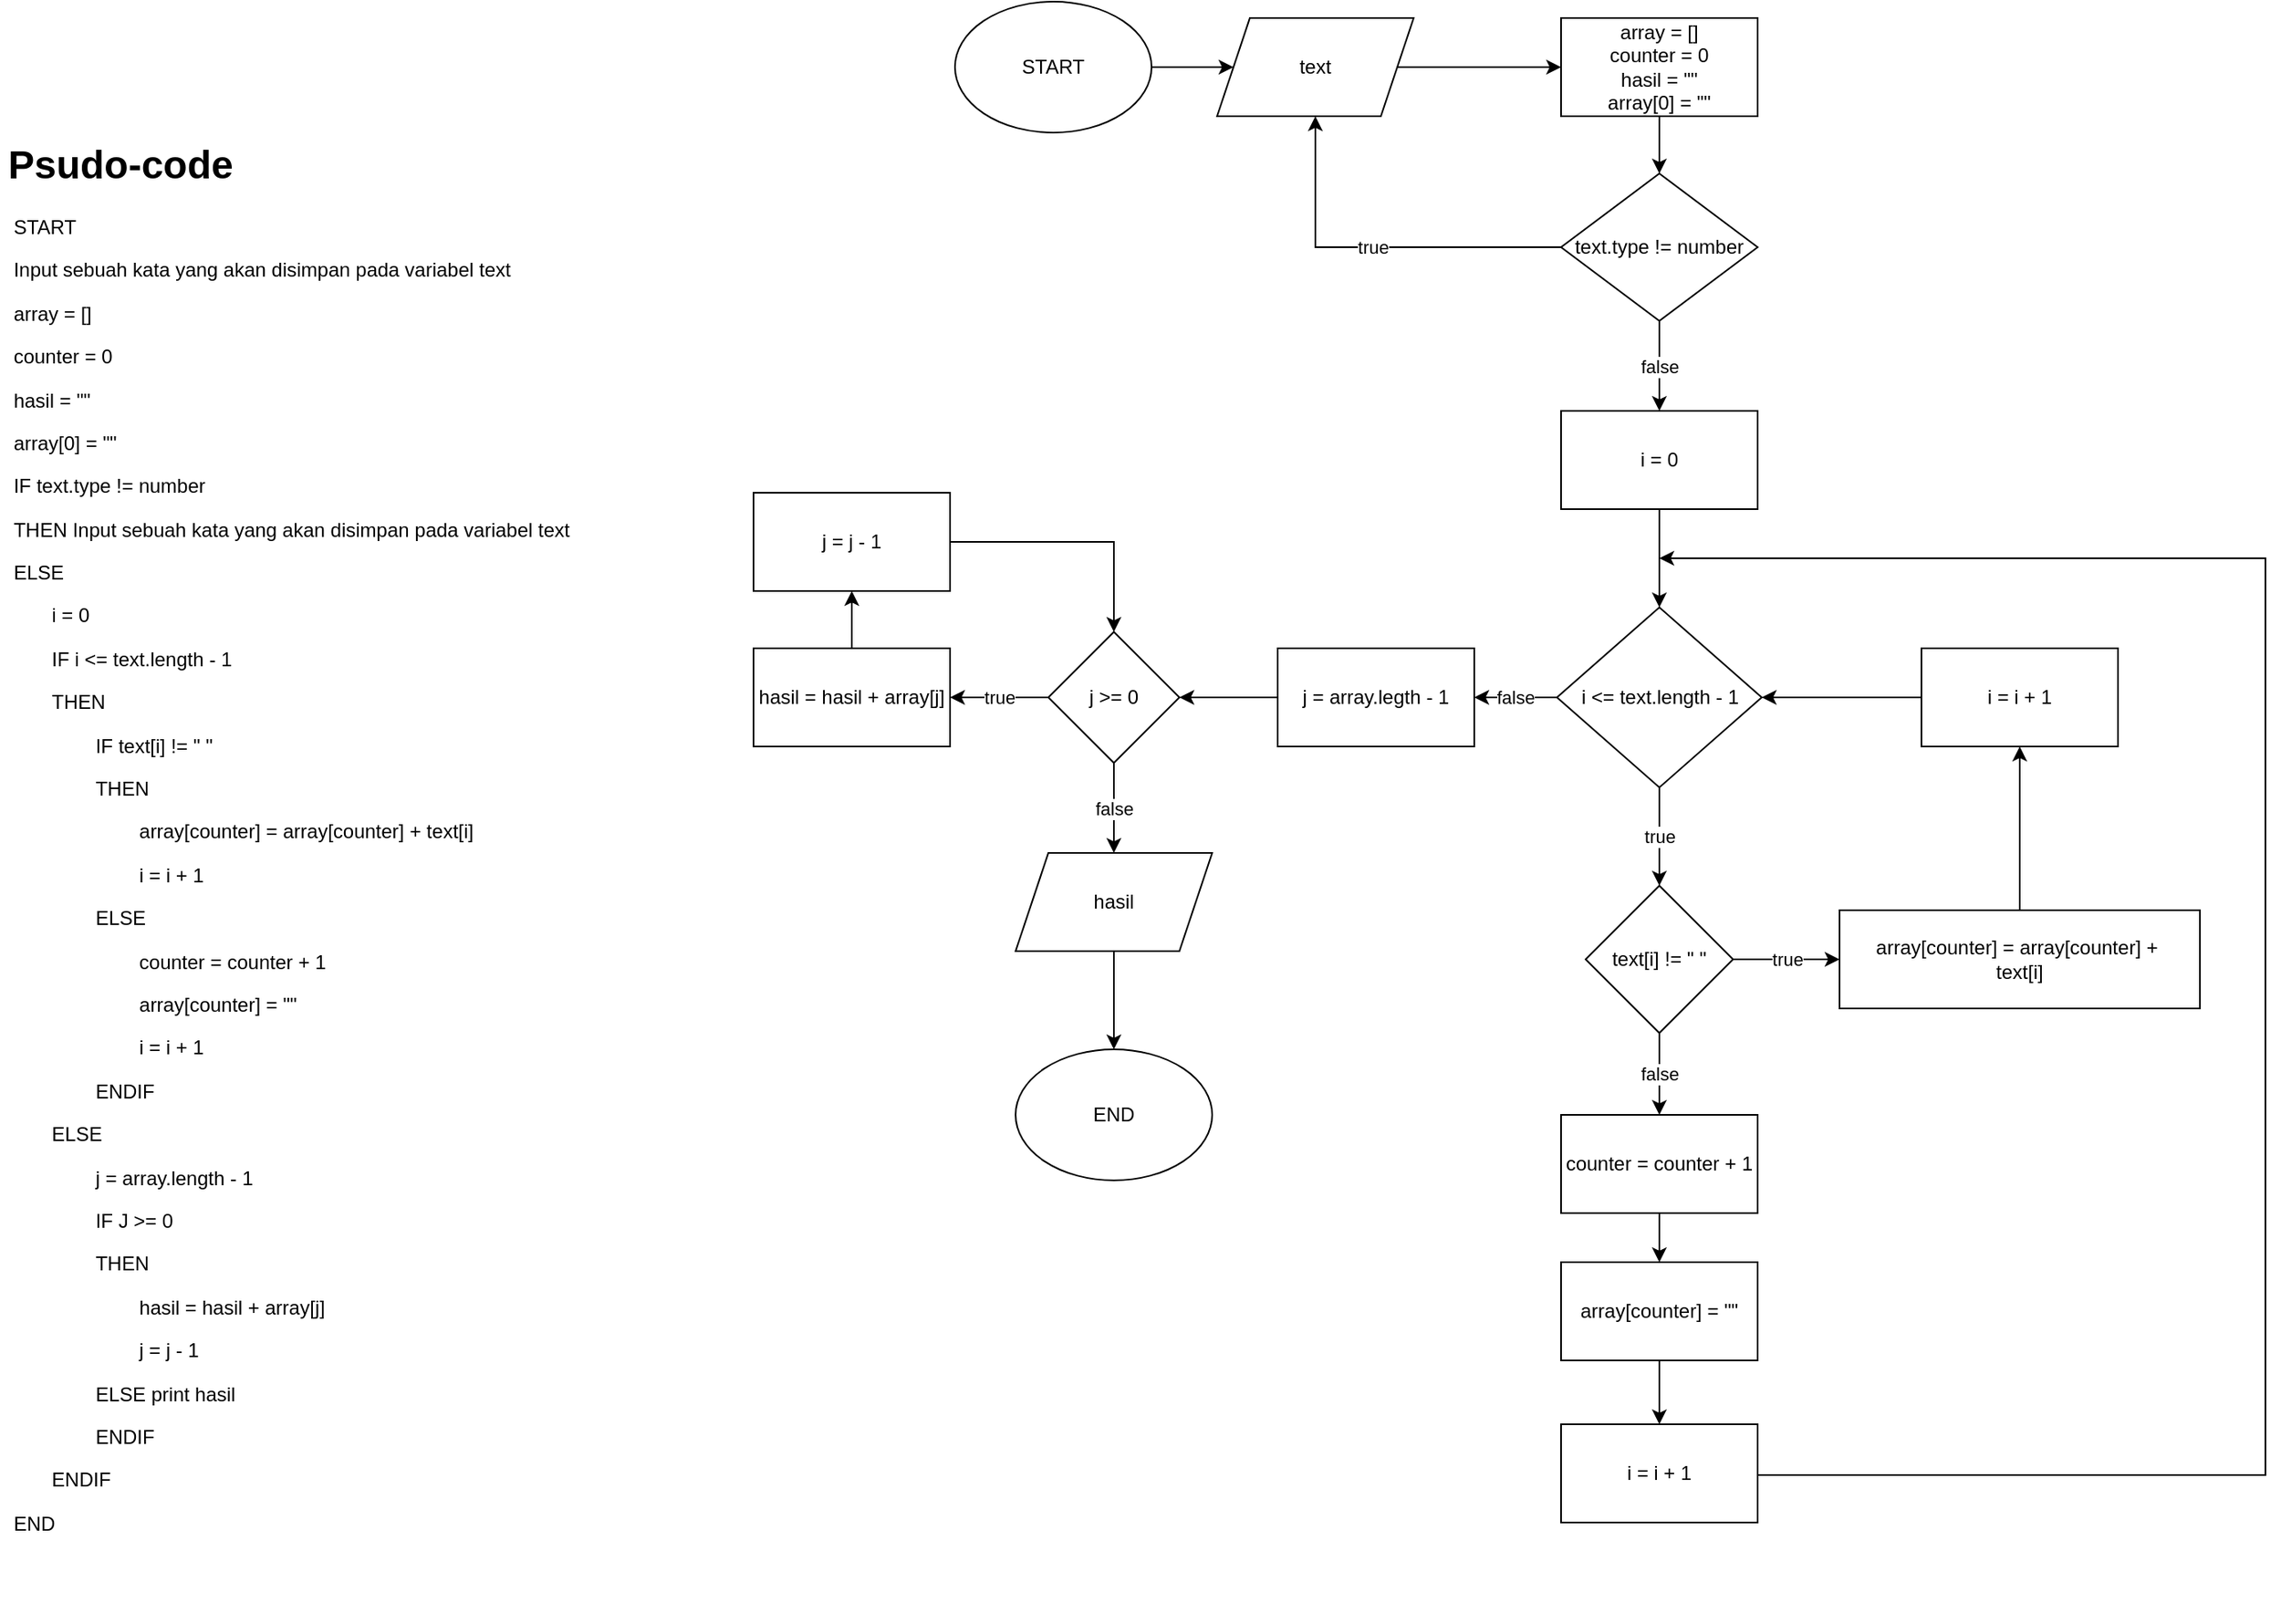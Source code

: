 <mxfile version="20.0.1" type="device"><diagram id="n1tWhZ6UCttOT9fIoNnh" name="Page-1"><mxGraphModel dx="2512" dy="804" grid="1" gridSize="10" guides="1" tooltips="1" connect="1" arrows="1" fold="1" page="1" pageScale="1" pageWidth="850" pageHeight="1100" math="0" shadow="0"><root><mxCell id="0"/><mxCell id="1" parent="0"/><mxCell id="GidGDkcxYk2DGZtu1AmU-42" style="edgeStyle=orthogonalEdgeStyle;rounded=0;orthogonalLoop=1;jettySize=auto;html=1;" parent="1" source="GidGDkcxYk2DGZtu1AmU-2" target="GidGDkcxYk2DGZtu1AmU-28" edge="1"><mxGeometry relative="1" as="geometry"/></mxCell><mxCell id="GidGDkcxYk2DGZtu1AmU-2" value="START" style="ellipse;whiteSpace=wrap;html=1;" parent="1" vertex="1"><mxGeometry x="-147" y="30" width="120" height="80" as="geometry"/></mxCell><mxCell id="GidGDkcxYk2DGZtu1AmU-27" value="END" style="ellipse;whiteSpace=wrap;html=1;" parent="1" vertex="1"><mxGeometry x="-110" y="670" width="120" height="80" as="geometry"/></mxCell><mxCell id="GidGDkcxYk2DGZtu1AmU-43" style="edgeStyle=orthogonalEdgeStyle;rounded=0;orthogonalLoop=1;jettySize=auto;html=1;entryX=0;entryY=0.5;entryDx=0;entryDy=0;" parent="1" source="GidGDkcxYk2DGZtu1AmU-28" target="GidGDkcxYk2DGZtu1AmU-29" edge="1"><mxGeometry relative="1" as="geometry"/></mxCell><mxCell id="GidGDkcxYk2DGZtu1AmU-28" value="text" style="shape=parallelogram;perimeter=parallelogramPerimeter;whiteSpace=wrap;html=1;fixedSize=1;" parent="1" vertex="1"><mxGeometry x="13" y="40" width="120" height="60" as="geometry"/></mxCell><mxCell id="7Qudph2nxSp926WUQcsR-2" style="edgeStyle=orthogonalEdgeStyle;rounded=0;orthogonalLoop=1;jettySize=auto;html=1;entryX=0.5;entryY=0;entryDx=0;entryDy=0;" parent="1" source="GidGDkcxYk2DGZtu1AmU-29" target="GidGDkcxYk2DGZtu1AmU-33" edge="1"><mxGeometry relative="1" as="geometry"/></mxCell><mxCell id="GidGDkcxYk2DGZtu1AmU-29" value="array = []&lt;br&gt;counter = 0&lt;br&gt;hasil = &quot;&quot;&lt;br&gt;array[0] = &quot;&quot;" style="rounded=0;whiteSpace=wrap;html=1;" parent="1" vertex="1"><mxGeometry x="223" y="40" width="120" height="60" as="geometry"/></mxCell><mxCell id="GidGDkcxYk2DGZtu1AmU-48" value="false" style="edgeStyle=orthogonalEdgeStyle;rounded=0;orthogonalLoop=1;jettySize=auto;html=1;entryX=0.5;entryY=0;entryDx=0;entryDy=0;" parent="1" source="GidGDkcxYk2DGZtu1AmU-33" target="GidGDkcxYk2DGZtu1AmU-34" edge="1"><mxGeometry relative="1" as="geometry"/></mxCell><mxCell id="GidGDkcxYk2DGZtu1AmU-49" value="true" style="edgeStyle=orthogonalEdgeStyle;rounded=0;orthogonalLoop=1;jettySize=auto;html=1;entryX=0.5;entryY=1;entryDx=0;entryDy=0;" parent="1" source="GidGDkcxYk2DGZtu1AmU-33" target="GidGDkcxYk2DGZtu1AmU-28" edge="1"><mxGeometry relative="1" as="geometry"/></mxCell><mxCell id="GidGDkcxYk2DGZtu1AmU-33" value="text.type != number" style="rhombus;whiteSpace=wrap;html=1;" parent="1" vertex="1"><mxGeometry x="223" y="135" width="120" height="90" as="geometry"/></mxCell><mxCell id="GidGDkcxYk2DGZtu1AmU-51" style="edgeStyle=orthogonalEdgeStyle;rounded=0;orthogonalLoop=1;jettySize=auto;html=1;entryX=0.5;entryY=0;entryDx=0;entryDy=0;" parent="1" source="GidGDkcxYk2DGZtu1AmU-34" target="GidGDkcxYk2DGZtu1AmU-35" edge="1"><mxGeometry relative="1" as="geometry"/></mxCell><mxCell id="GidGDkcxYk2DGZtu1AmU-34" value="i = 0" style="rounded=0;whiteSpace=wrap;html=1;" parent="1" vertex="1"><mxGeometry x="223" y="280" width="120" height="60" as="geometry"/></mxCell><mxCell id="GidGDkcxYk2DGZtu1AmU-50" value="true" style="edgeStyle=orthogonalEdgeStyle;rounded=0;orthogonalLoop=1;jettySize=auto;html=1;entryX=0.5;entryY=0;entryDx=0;entryDy=0;" parent="1" source="GidGDkcxYk2DGZtu1AmU-35" target="GidGDkcxYk2DGZtu1AmU-36" edge="1"><mxGeometry relative="1" as="geometry"/></mxCell><mxCell id="GidGDkcxYk2DGZtu1AmU-74" value="false" style="edgeStyle=orthogonalEdgeStyle;rounded=0;orthogonalLoop=1;jettySize=auto;html=1;" parent="1" source="GidGDkcxYk2DGZtu1AmU-35" target="GidGDkcxYk2DGZtu1AmU-63" edge="1"><mxGeometry relative="1" as="geometry"/></mxCell><mxCell id="GidGDkcxYk2DGZtu1AmU-35" value="i &amp;lt;= text.length - 1" style="rhombus;whiteSpace=wrap;html=1;" parent="1" vertex="1"><mxGeometry x="220.5" y="400" width="125" height="110" as="geometry"/></mxCell><mxCell id="GidGDkcxYk2DGZtu1AmU-52" value="false" style="edgeStyle=orthogonalEdgeStyle;rounded=0;orthogonalLoop=1;jettySize=auto;html=1;" parent="1" source="GidGDkcxYk2DGZtu1AmU-36" target="GidGDkcxYk2DGZtu1AmU-37" edge="1"><mxGeometry relative="1" as="geometry"/></mxCell><mxCell id="GidGDkcxYk2DGZtu1AmU-57" value="true" style="edgeStyle=orthogonalEdgeStyle;rounded=0;orthogonalLoop=1;jettySize=auto;html=1;entryX=0;entryY=0.5;entryDx=0;entryDy=0;" parent="1" source="GidGDkcxYk2DGZtu1AmU-36" target="GidGDkcxYk2DGZtu1AmU-41" edge="1"><mxGeometry relative="1" as="geometry"/></mxCell><mxCell id="GidGDkcxYk2DGZtu1AmU-36" value="text[i] != &quot; &quot;" style="rhombus;whiteSpace=wrap;html=1;" parent="1" vertex="1"><mxGeometry x="238" y="570" width="90" height="90" as="geometry"/></mxCell><mxCell id="RxoCy2cqymue6yig5Wcy-3" style="edgeStyle=orthogonalEdgeStyle;rounded=0;orthogonalLoop=1;jettySize=auto;html=1;" edge="1" parent="1" source="GidGDkcxYk2DGZtu1AmU-37" target="RxoCy2cqymue6yig5Wcy-2"><mxGeometry relative="1" as="geometry"/></mxCell><mxCell id="GidGDkcxYk2DGZtu1AmU-37" value="counter = counter + 1" style="rounded=0;whiteSpace=wrap;html=1;" parent="1" vertex="1"><mxGeometry x="223" y="710" width="120" height="60" as="geometry"/></mxCell><mxCell id="GidGDkcxYk2DGZtu1AmU-55" style="edgeStyle=orthogonalEdgeStyle;rounded=0;orthogonalLoop=1;jettySize=auto;html=1;exitX=1;exitY=0.5;exitDx=0;exitDy=0;" parent="1" source="GidGDkcxYk2DGZtu1AmU-60" edge="1"><mxGeometry relative="1" as="geometry"><mxPoint x="283" y="370" as="targetPoint"/><Array as="points"><mxPoint x="343" y="930"/><mxPoint x="653" y="930"/><mxPoint x="653" y="370"/></Array></mxGeometry></mxCell><mxCell id="GidGDkcxYk2DGZtu1AmU-58" style="edgeStyle=orthogonalEdgeStyle;rounded=0;orthogonalLoop=1;jettySize=auto;html=1;entryX=0.5;entryY=1;entryDx=0;entryDy=0;" parent="1" source="GidGDkcxYk2DGZtu1AmU-41" target="GidGDkcxYk2DGZtu1AmU-56" edge="1"><mxGeometry relative="1" as="geometry"/></mxCell><mxCell id="GidGDkcxYk2DGZtu1AmU-41" value="array[counter] = array[counter] +&amp;nbsp;&lt;br&gt;text[i]" style="rounded=0;whiteSpace=wrap;html=1;" parent="1" vertex="1"><mxGeometry x="393" y="585" width="220" height="60" as="geometry"/></mxCell><mxCell id="GidGDkcxYk2DGZtu1AmU-59" style="edgeStyle=orthogonalEdgeStyle;rounded=0;orthogonalLoop=1;jettySize=auto;html=1;entryX=1;entryY=0.5;entryDx=0;entryDy=0;" parent="1" source="GidGDkcxYk2DGZtu1AmU-56" target="GidGDkcxYk2DGZtu1AmU-35" edge="1"><mxGeometry relative="1" as="geometry"/></mxCell><mxCell id="GidGDkcxYk2DGZtu1AmU-56" value="i = i + 1" style="rounded=0;whiteSpace=wrap;html=1;" parent="1" vertex="1"><mxGeometry x="443" y="425" width="120" height="60" as="geometry"/></mxCell><mxCell id="GidGDkcxYk2DGZtu1AmU-60" value="i = i + 1" style="rounded=0;whiteSpace=wrap;html=1;" parent="1" vertex="1"><mxGeometry x="223" y="899" width="120" height="60" as="geometry"/></mxCell><mxCell id="GidGDkcxYk2DGZtu1AmU-65" style="edgeStyle=orthogonalEdgeStyle;rounded=0;orthogonalLoop=1;jettySize=auto;html=1;entryX=1;entryY=0.5;entryDx=0;entryDy=0;" parent="1" source="GidGDkcxYk2DGZtu1AmU-63" target="GidGDkcxYk2DGZtu1AmU-64" edge="1"><mxGeometry relative="1" as="geometry"/></mxCell><mxCell id="GidGDkcxYk2DGZtu1AmU-63" value="j = array.legth - 1" style="rounded=0;whiteSpace=wrap;html=1;" parent="1" vertex="1"><mxGeometry x="50" y="425" width="120" height="60" as="geometry"/></mxCell><mxCell id="GidGDkcxYk2DGZtu1AmU-67" value="true" style="edgeStyle=orthogonalEdgeStyle;rounded=0;orthogonalLoop=1;jettySize=auto;html=1;entryX=1;entryY=0.5;entryDx=0;entryDy=0;" parent="1" source="GidGDkcxYk2DGZtu1AmU-64" target="GidGDkcxYk2DGZtu1AmU-66" edge="1"><mxGeometry relative="1" as="geometry"/></mxCell><mxCell id="GidGDkcxYk2DGZtu1AmU-72" value="false" style="edgeStyle=orthogonalEdgeStyle;rounded=0;orthogonalLoop=1;jettySize=auto;html=1;entryX=0.5;entryY=0;entryDx=0;entryDy=0;" parent="1" source="GidGDkcxYk2DGZtu1AmU-64" target="GidGDkcxYk2DGZtu1AmU-71" edge="1"><mxGeometry relative="1" as="geometry"/></mxCell><mxCell id="GidGDkcxYk2DGZtu1AmU-64" value="j &amp;gt;= 0" style="rhombus;whiteSpace=wrap;html=1;" parent="1" vertex="1"><mxGeometry x="-90" y="415" width="80" height="80" as="geometry"/></mxCell><mxCell id="GidGDkcxYk2DGZtu1AmU-69" style="edgeStyle=orthogonalEdgeStyle;rounded=0;orthogonalLoop=1;jettySize=auto;html=1;entryX=0.5;entryY=1;entryDx=0;entryDy=0;" parent="1" source="GidGDkcxYk2DGZtu1AmU-66" target="GidGDkcxYk2DGZtu1AmU-68" edge="1"><mxGeometry relative="1" as="geometry"/></mxCell><mxCell id="GidGDkcxYk2DGZtu1AmU-66" value="hasil = hasil + array[j]" style="rounded=0;whiteSpace=wrap;html=1;" parent="1" vertex="1"><mxGeometry x="-270" y="425" width="120" height="60" as="geometry"/></mxCell><mxCell id="GidGDkcxYk2DGZtu1AmU-70" style="edgeStyle=orthogonalEdgeStyle;rounded=0;orthogonalLoop=1;jettySize=auto;html=1;entryX=0.5;entryY=0;entryDx=0;entryDy=0;" parent="1" source="GidGDkcxYk2DGZtu1AmU-68" target="GidGDkcxYk2DGZtu1AmU-64" edge="1"><mxGeometry relative="1" as="geometry"/></mxCell><mxCell id="GidGDkcxYk2DGZtu1AmU-68" value="j = j - 1" style="rounded=0;whiteSpace=wrap;html=1;" parent="1" vertex="1"><mxGeometry x="-270" y="330" width="120" height="60" as="geometry"/></mxCell><mxCell id="GidGDkcxYk2DGZtu1AmU-73" style="edgeStyle=orthogonalEdgeStyle;rounded=0;orthogonalLoop=1;jettySize=auto;html=1;entryX=0.5;entryY=0;entryDx=0;entryDy=0;" parent="1" source="GidGDkcxYk2DGZtu1AmU-71" target="GidGDkcxYk2DGZtu1AmU-27" edge="1"><mxGeometry relative="1" as="geometry"/></mxCell><mxCell id="GidGDkcxYk2DGZtu1AmU-71" value="hasil" style="shape=parallelogram;perimeter=parallelogramPerimeter;whiteSpace=wrap;html=1;fixedSize=1;" parent="1" vertex="1"><mxGeometry x="-110" y="550" width="120" height="60" as="geometry"/></mxCell><mxCell id="GidGDkcxYk2DGZtu1AmU-75" value="&lt;h1&gt;Psudo-code&lt;/h1&gt;&lt;p&gt;&amp;nbsp;START&lt;/p&gt;&lt;p&gt;&amp;nbsp;Input sebuah kata yang akan disimpan pada variabel text&lt;/p&gt;&lt;p&gt;&amp;nbsp;array = []&lt;br&gt;&lt;/p&gt;&lt;p&gt;&amp;nbsp;counter = 0&lt;/p&gt;&lt;p&gt;&amp;nbsp;hasil = &quot;&quot;&lt;/p&gt;&lt;p&gt;&amp;nbsp;array[0] = &quot;&quot;&lt;/p&gt;&lt;p&gt;&amp;nbsp;IF text.type != number&lt;/p&gt;&lt;p&gt;&amp;nbsp;THEN Input sebuah kata yang akan disimpan pada variabel text&lt;/p&gt;&lt;p&gt;&amp;nbsp;ELSE&amp;nbsp;&lt;/p&gt;&lt;p&gt;&lt;span style=&quot;background-color: initial;&quot;&gt;&lt;span style=&quot;white-space: pre;&quot;&gt;&#9;&lt;/span&gt;i = 0&lt;/span&gt;&lt;/p&gt;&lt;p&gt;&amp;nbsp;&lt;span style=&quot;white-space: pre;&quot;&gt;&#9;&lt;/span&gt;IF i &amp;lt;= text.length - 1&lt;/p&gt;&lt;p&gt;&amp;nbsp;&lt;span style=&quot;white-space: pre;&quot;&gt;&#9;&lt;/span&gt;THEN&lt;/p&gt;&lt;p&gt;&lt;span style=&quot;white-space: pre;&quot;&gt;&#9;&lt;/span&gt;&lt;span style=&quot;white-space: pre;&quot;&gt;&#9;&lt;/span&gt;IF text[i] != &quot; &quot;&lt;/p&gt;&lt;p&gt;&amp;nbsp;&lt;span style=&quot;white-space: pre;&quot;&gt;&#9;&lt;/span&gt;&lt;span style=&quot;white-space: pre;&quot;&gt;&#9;&lt;/span&gt;THEN&lt;/p&gt;&lt;p&gt;&amp;nbsp;&lt;span style=&quot;white-space: pre;&quot;&gt;&#9;&lt;/span&gt;&lt;span style=&quot;white-space: pre;&quot;&gt;&#9;&lt;span style=&quot;white-space: pre;&quot;&gt;&#9;&lt;/span&gt;&lt;/span&gt;array[counter] = array[counter] + text[i]&lt;/p&gt;&lt;p&gt;&lt;span style=&quot;white-space: pre;&quot;&gt;&#9;&lt;/span&gt;&lt;span style=&quot;white-space: pre;&quot;&gt;&#9;&lt;span style=&quot;white-space: pre;&quot;&gt;&#9;&lt;/span&gt;&lt;/span&gt;i = i + 1&lt;/p&gt;&lt;p&gt;&lt;span style=&quot;white-space: pre;&quot;&gt;&#9;&lt;span style=&quot;white-space: pre;&quot;&gt;&#9;&lt;/span&gt;&lt;/span&gt;ELSE&lt;/p&gt;&lt;p&gt;&lt;span style=&quot;white-space: pre;&quot;&gt;&#9;&lt;span style=&quot;white-space: pre;&quot;&gt;&#9;&lt;/span&gt;&lt;span style=&quot;white-space: pre;&quot;&gt;&#9;&lt;/span&gt;c&lt;/span&gt;ounter = counter + 1&lt;/p&gt;&lt;p&gt;&lt;span style=&quot;white-space: pre;&quot;&gt;&#9;&lt;/span&gt;&lt;span style=&quot;white-space: pre;&quot;&gt;&#9;&lt;/span&gt;&lt;span style=&quot;white-space: pre;&quot;&gt;&#9;&lt;/span&gt;array[counter] = &quot;&quot;&lt;br&gt;&lt;/p&gt;&lt;p&gt;&amp;nbsp;&lt;span style=&quot;white-space: pre;&quot;&gt;&#9;&lt;/span&gt;&lt;span style=&quot;white-space: pre;&quot;&gt;&#9;&lt;/span&gt;&lt;span style=&quot;white-space: pre;&quot;&gt;&#9;&lt;/span&gt;i = i + 1&lt;/p&gt;&lt;p&gt;&lt;span style=&quot;white-space: pre;&quot;&gt;&#9;&lt;/span&gt;&lt;span style=&quot;white-space: pre;&quot;&gt;&#9;&lt;/span&gt;ENDIF&lt;br&gt;&lt;/p&gt;&lt;p&gt;&lt;span style=&quot;white-space: pre;&quot;&gt;&#9;&lt;/span&gt;ELSE&lt;/p&gt;&lt;p&gt;&amp;nbsp;&lt;span style=&quot;white-space: pre;&quot;&gt;&#9;&lt;/span&gt;&lt;span style=&quot;white-space: pre;&quot;&gt;&#9;&lt;/span&gt;j = array.length - 1&lt;/p&gt;&lt;p&gt;&lt;span style=&quot;white-space: pre;&quot;&gt;&#9;&lt;/span&gt;&lt;span style=&quot;white-space: pre;&quot;&gt;&#9;&lt;/span&gt;IF J &amp;gt;= 0&lt;/p&gt;&lt;p&gt;&lt;span style=&quot;white-space: pre;&quot;&gt;&#9;&lt;/span&gt;&lt;span style=&quot;white-space: pre;&quot;&gt;&#9;&lt;/span&gt;THEN&lt;/p&gt;&lt;p&gt;&amp;nbsp;&lt;span style=&quot;white-space: pre;&quot;&gt;&#9;&lt;/span&gt;&lt;span style=&quot;white-space: pre;&quot;&gt;&#9;&lt;/span&gt;&lt;span style=&quot;white-space: pre;&quot;&gt;&#9;&lt;/span&gt;hasil = hasil + array[j]&lt;/p&gt;&lt;p&gt;&lt;span style=&quot;white-space: pre;&quot;&gt;&#9;&lt;/span&gt;&lt;span style=&quot;white-space: pre;&quot;&gt;&#9;&lt;/span&gt;&lt;span style=&quot;white-space: pre;&quot;&gt;&#9;&lt;/span&gt;j = j - 1&lt;/p&gt;&lt;p&gt;&lt;span style=&quot;white-space: pre;&quot;&gt;&#9;&lt;/span&gt;&lt;span style=&quot;white-space: pre;&quot;&gt;&#9;&lt;/span&gt;ELSE print hasil&lt;/p&gt;&lt;p&gt;&lt;span style=&quot;white-space: pre;&quot;&gt;&#9;&lt;/span&gt;&lt;span style=&quot;white-space: pre;&quot;&gt;&#9;&lt;/span&gt;ENDIF&lt;br&gt;&lt;/p&gt;&lt;p&gt;&lt;span style=&quot;white-space: pre;&quot;&gt;&#9;&lt;/span&gt;ENDIF&lt;br&gt;&lt;/p&gt;&lt;p&gt;&amp;nbsp;END&lt;/p&gt;" style="text;html=1;strokeColor=none;fillColor=none;spacing=5;spacingTop=-20;whiteSpace=wrap;overflow=hidden;rounded=0;" parent="1" vertex="1"><mxGeometry x="-730" y="110" width="380" height="910" as="geometry"/></mxCell><mxCell id="RxoCy2cqymue6yig5Wcy-4" style="edgeStyle=orthogonalEdgeStyle;rounded=0;orthogonalLoop=1;jettySize=auto;html=1;" edge="1" parent="1" source="RxoCy2cqymue6yig5Wcy-2" target="GidGDkcxYk2DGZtu1AmU-60"><mxGeometry relative="1" as="geometry"/></mxCell><mxCell id="RxoCy2cqymue6yig5Wcy-2" value="array[counter] = &quot;&quot;" style="rounded=0;whiteSpace=wrap;html=1;" vertex="1" parent="1"><mxGeometry x="223" y="800" width="120" height="60" as="geometry"/></mxCell></root></mxGraphModel></diagram></mxfile>